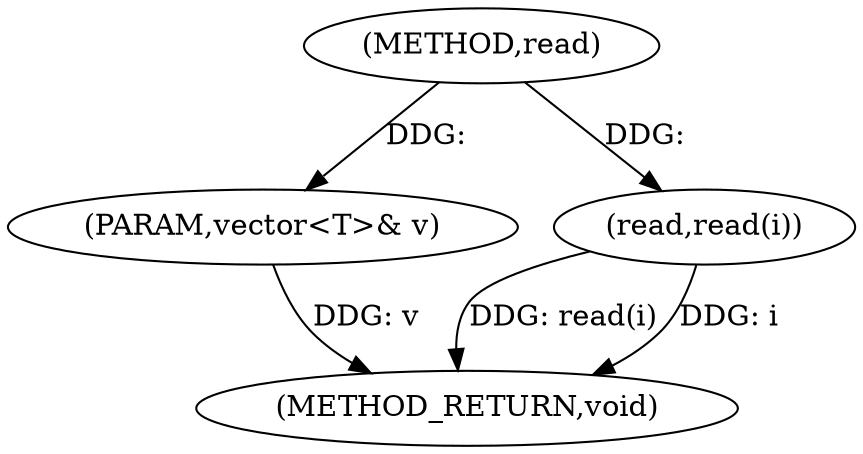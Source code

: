 digraph "read" {  
"1000171" [label = "(METHOD,read)" ]
"1000176" [label = "(METHOD_RETURN,void)" ]
"1000172" [label = "(PARAM,vector<T>& v)" ]
"1000174" [label = "(read,read(i))" ]
  "1000172" -> "1000176"  [ label = "DDG: v"] 
  "1000174" -> "1000176"  [ label = "DDG: read(i)"] 
  "1000174" -> "1000176"  [ label = "DDG: i"] 
  "1000171" -> "1000172"  [ label = "DDG: "] 
  "1000171" -> "1000174"  [ label = "DDG: "] 
}
